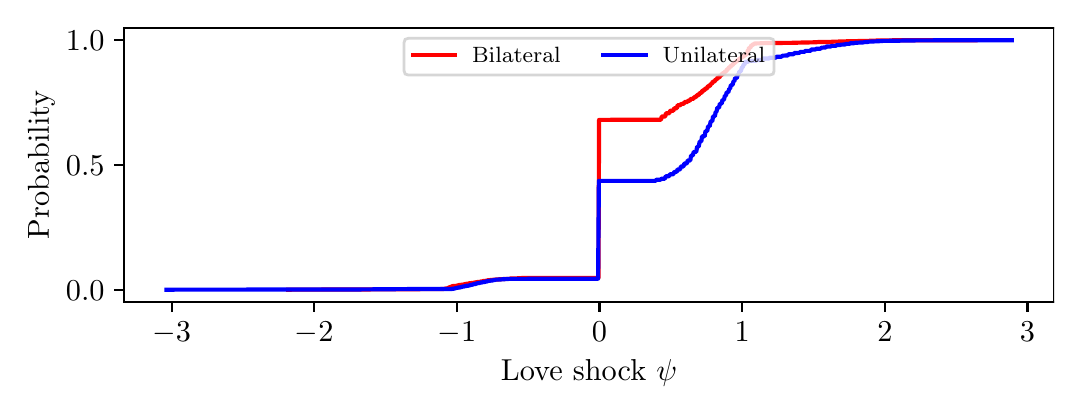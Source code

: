 \begingroup%
\makeatletter%
\begin{pgfpicture}%
\pgfpathrectangle{\pgfpointorigin}{\pgfqpoint{5.132in}{1.796in}}%
\pgfusepath{use as bounding box, clip}%
\begin{pgfscope}%
\pgfsetbuttcap%
\pgfsetmiterjoin%
\definecolor{currentfill}{rgb}{1.0,1.0,1.0}%
\pgfsetfillcolor{currentfill}%
\pgfsetlinewidth{0.0pt}%
\definecolor{currentstroke}{rgb}{1.0,1.0,1.0}%
\pgfsetstrokecolor{currentstroke}%
\pgfsetdash{}{0pt}%
\pgfpathmoveto{\pgfqpoint{0.0in}{0.0in}}%
\pgfpathlineto{\pgfqpoint{5.132in}{0.0in}}%
\pgfpathlineto{\pgfqpoint{5.132in}{1.796in}}%
\pgfpathlineto{\pgfqpoint{0.0in}{1.796in}}%
\pgfpathclose%
\pgfusepath{fill}%
\end{pgfscope}%
\begin{pgfscope}%
\pgfsetbuttcap%
\pgfsetmiterjoin%
\definecolor{currentfill}{rgb}{1.0,1.0,1.0}%
\pgfsetfillcolor{currentfill}%
\pgfsetlinewidth{0.0pt}%
\definecolor{currentstroke}{rgb}{0.0,0.0,0.0}%
\pgfsetstrokecolor{currentstroke}%
\pgfsetstrokeopacity{0.0}%
\pgfsetdash{}{0pt}%
\pgfpathmoveto{\pgfqpoint{0.482in}{0.423in}}%
\pgfpathlineto{\pgfqpoint{5.132in}{0.423in}}%
\pgfpathlineto{\pgfqpoint{5.132in}{1.796in}}%
\pgfpathlineto{\pgfqpoint{0.482in}{1.796in}}%
\pgfpathclose%
\pgfusepath{fill}%
\end{pgfscope}%
\begin{pgfscope}%
\pgfsetbuttcap%
\pgfsetroundjoin%
\definecolor{currentfill}{rgb}{0.0,0.0,0.0}%
\pgfsetfillcolor{currentfill}%
\pgfsetlinewidth{0.803pt}%
\definecolor{currentstroke}{rgb}{0.0,0.0,0.0}%
\pgfsetstrokecolor{currentstroke}%
\pgfsetdash{}{0pt}%
\pgfsys@defobject{currentmarker}{\pgfqpoint{0.0in}{-0.049in}}{\pgfqpoint{0.0in}{0.0in}}{%
\pgfpathmoveto{\pgfqpoint{0.0in}{0.0in}}%
\pgfpathlineto{\pgfqpoint{0.0in}{-0.049in}}%
\pgfusepath{stroke,fill}%
}%
\begin{pgfscope}%
\pgfsys@transformshift{0.72in}{0.423in}%
\pgfsys@useobject{currentmarker}{}%
\end{pgfscope}%
\end{pgfscope}%
\begin{pgfscope}%
\definecolor{textcolor}{rgb}{0.0,0.0,0.0}%
\pgfsetstrokecolor{textcolor}%
\pgfsetfillcolor{textcolor}%
\pgftext[x=0.72in,y=0.326in,,top]{\color{textcolor}\rmfamily\fontsize{11.0}{13.2}\selectfont \(\displaystyle -3\)}%
\end{pgfscope}%
\begin{pgfscope}%
\pgfsetbuttcap%
\pgfsetroundjoin%
\definecolor{currentfill}{rgb}{0.0,0.0,0.0}%
\pgfsetfillcolor{currentfill}%
\pgfsetlinewidth{0.803pt}%
\definecolor{currentstroke}{rgb}{0.0,0.0,0.0}%
\pgfsetstrokecolor{currentstroke}%
\pgfsetdash{}{0pt}%
\pgfsys@defobject{currentmarker}{\pgfqpoint{0.0in}{-0.049in}}{\pgfqpoint{0.0in}{0.0in}}{%
\pgfpathmoveto{\pgfqpoint{0.0in}{0.0in}}%
\pgfpathlineto{\pgfqpoint{0.0in}{-0.049in}}%
\pgfusepath{stroke,fill}%
}%
\begin{pgfscope}%
\pgfsys@transformshift{1.433in}{0.423in}%
\pgfsys@useobject{currentmarker}{}%
\end{pgfscope}%
\end{pgfscope}%
\begin{pgfscope}%
\definecolor{textcolor}{rgb}{0.0,0.0,0.0}%
\pgfsetstrokecolor{textcolor}%
\pgfsetfillcolor{textcolor}%
\pgftext[x=1.433in,y=0.326in,,top]{\color{textcolor}\rmfamily\fontsize{11.0}{13.2}\selectfont \(\displaystyle -2\)}%
\end{pgfscope}%
\begin{pgfscope}%
\pgfsetbuttcap%
\pgfsetroundjoin%
\definecolor{currentfill}{rgb}{0.0,0.0,0.0}%
\pgfsetfillcolor{currentfill}%
\pgfsetlinewidth{0.803pt}%
\definecolor{currentstroke}{rgb}{0.0,0.0,0.0}%
\pgfsetstrokecolor{currentstroke}%
\pgfsetdash{}{0pt}%
\pgfsys@defobject{currentmarker}{\pgfqpoint{0.0in}{-0.049in}}{\pgfqpoint{0.0in}{0.0in}}{%
\pgfpathmoveto{\pgfqpoint{0.0in}{0.0in}}%
\pgfpathlineto{\pgfqpoint{0.0in}{-0.049in}}%
\pgfusepath{stroke,fill}%
}%
\begin{pgfscope}%
\pgfsys@transformshift{2.146in}{0.423in}%
\pgfsys@useobject{currentmarker}{}%
\end{pgfscope}%
\end{pgfscope}%
\begin{pgfscope}%
\definecolor{textcolor}{rgb}{0.0,0.0,0.0}%
\pgfsetstrokecolor{textcolor}%
\pgfsetfillcolor{textcolor}%
\pgftext[x=2.146in,y=0.326in,,top]{\color{textcolor}\rmfamily\fontsize{11.0}{13.2}\selectfont \(\displaystyle -1\)}%
\end{pgfscope}%
\begin{pgfscope}%
\pgfsetbuttcap%
\pgfsetroundjoin%
\definecolor{currentfill}{rgb}{0.0,0.0,0.0}%
\pgfsetfillcolor{currentfill}%
\pgfsetlinewidth{0.803pt}%
\definecolor{currentstroke}{rgb}{0.0,0.0,0.0}%
\pgfsetstrokecolor{currentstroke}%
\pgfsetdash{}{0pt}%
\pgfsys@defobject{currentmarker}{\pgfqpoint{0.0in}{-0.049in}}{\pgfqpoint{0.0in}{0.0in}}{%
\pgfpathmoveto{\pgfqpoint{0.0in}{0.0in}}%
\pgfpathlineto{\pgfqpoint{0.0in}{-0.049in}}%
\pgfusepath{stroke,fill}%
}%
\begin{pgfscope}%
\pgfsys@transformshift{2.859in}{0.423in}%
\pgfsys@useobject{currentmarker}{}%
\end{pgfscope}%
\end{pgfscope}%
\begin{pgfscope}%
\definecolor{textcolor}{rgb}{0.0,0.0,0.0}%
\pgfsetstrokecolor{textcolor}%
\pgfsetfillcolor{textcolor}%
\pgftext[x=2.859in,y=0.326in,,top]{\color{textcolor}\rmfamily\fontsize{11.0}{13.2}\selectfont \(\displaystyle 0\)}%
\end{pgfscope}%
\begin{pgfscope}%
\pgfsetbuttcap%
\pgfsetroundjoin%
\definecolor{currentfill}{rgb}{0.0,0.0,0.0}%
\pgfsetfillcolor{currentfill}%
\pgfsetlinewidth{0.803pt}%
\definecolor{currentstroke}{rgb}{0.0,0.0,0.0}%
\pgfsetstrokecolor{currentstroke}%
\pgfsetdash{}{0pt}%
\pgfsys@defobject{currentmarker}{\pgfqpoint{0.0in}{-0.049in}}{\pgfqpoint{0.0in}{0.0in}}{%
\pgfpathmoveto{\pgfqpoint{0.0in}{0.0in}}%
\pgfpathlineto{\pgfqpoint{0.0in}{-0.049in}}%
\pgfusepath{stroke,fill}%
}%
\begin{pgfscope}%
\pgfsys@transformshift{3.573in}{0.423in}%
\pgfsys@useobject{currentmarker}{}%
\end{pgfscope}%
\end{pgfscope}%
\begin{pgfscope}%
\definecolor{textcolor}{rgb}{0.0,0.0,0.0}%
\pgfsetstrokecolor{textcolor}%
\pgfsetfillcolor{textcolor}%
\pgftext[x=3.573in,y=0.326in,,top]{\color{textcolor}\rmfamily\fontsize{11.0}{13.2}\selectfont \(\displaystyle 1\)}%
\end{pgfscope}%
\begin{pgfscope}%
\pgfsetbuttcap%
\pgfsetroundjoin%
\definecolor{currentfill}{rgb}{0.0,0.0,0.0}%
\pgfsetfillcolor{currentfill}%
\pgfsetlinewidth{0.803pt}%
\definecolor{currentstroke}{rgb}{0.0,0.0,0.0}%
\pgfsetstrokecolor{currentstroke}%
\pgfsetdash{}{0pt}%
\pgfsys@defobject{currentmarker}{\pgfqpoint{0.0in}{-0.049in}}{\pgfqpoint{0.0in}{0.0in}}{%
\pgfpathmoveto{\pgfqpoint{0.0in}{0.0in}}%
\pgfpathlineto{\pgfqpoint{0.0in}{-0.049in}}%
\pgfusepath{stroke,fill}%
}%
\begin{pgfscope}%
\pgfsys@transformshift{4.286in}{0.423in}%
\pgfsys@useobject{currentmarker}{}%
\end{pgfscope}%
\end{pgfscope}%
\begin{pgfscope}%
\definecolor{textcolor}{rgb}{0.0,0.0,0.0}%
\pgfsetstrokecolor{textcolor}%
\pgfsetfillcolor{textcolor}%
\pgftext[x=4.286in,y=0.326in,,top]{\color{textcolor}\rmfamily\fontsize{11.0}{13.2}\selectfont \(\displaystyle 2\)}%
\end{pgfscope}%
\begin{pgfscope}%
\pgfsetbuttcap%
\pgfsetroundjoin%
\definecolor{currentfill}{rgb}{0.0,0.0,0.0}%
\pgfsetfillcolor{currentfill}%
\pgfsetlinewidth{0.803pt}%
\definecolor{currentstroke}{rgb}{0.0,0.0,0.0}%
\pgfsetstrokecolor{currentstroke}%
\pgfsetdash{}{0pt}%
\pgfsys@defobject{currentmarker}{\pgfqpoint{0.0in}{-0.049in}}{\pgfqpoint{0.0in}{0.0in}}{%
\pgfpathmoveto{\pgfqpoint{0.0in}{0.0in}}%
\pgfpathlineto{\pgfqpoint{0.0in}{-0.049in}}%
\pgfusepath{stroke,fill}%
}%
\begin{pgfscope}%
\pgfsys@transformshift{4.999in}{0.423in}%
\pgfsys@useobject{currentmarker}{}%
\end{pgfscope}%
\end{pgfscope}%
\begin{pgfscope}%
\definecolor{textcolor}{rgb}{0.0,0.0,0.0}%
\pgfsetstrokecolor{textcolor}%
\pgfsetfillcolor{textcolor}%
\pgftext[x=4.999in,y=0.326in,,top]{\color{textcolor}\rmfamily\fontsize{11.0}{13.2}\selectfont \(\displaystyle 3\)}%
\end{pgfscope}%
\begin{pgfscope}%
\definecolor{textcolor}{rgb}{0.0,0.0,0.0}%
\pgfsetstrokecolor{textcolor}%
\pgfsetfillcolor{textcolor}%
\pgftext[x=2.807in,y=0.135in,,top]{\color{textcolor}\rmfamily\fontsize{11.0}{13.2}\selectfont Love shock \(\displaystyle \psi\)}%
\end{pgfscope}%
\begin{pgfscope}%
\pgfsetbuttcap%
\pgfsetroundjoin%
\definecolor{currentfill}{rgb}{0.0,0.0,0.0}%
\pgfsetfillcolor{currentfill}%
\pgfsetlinewidth{0.803pt}%
\definecolor{currentstroke}{rgb}{0.0,0.0,0.0}%
\pgfsetstrokecolor{currentstroke}%
\pgfsetdash{}{0pt}%
\pgfsys@defobject{currentmarker}{\pgfqpoint{-0.049in}{0.0in}}{\pgfqpoint{0.0in}{0.0in}}{%
\pgfpathmoveto{\pgfqpoint{0.0in}{0.0in}}%
\pgfpathlineto{\pgfqpoint{-0.049in}{0.0in}}%
\pgfusepath{stroke,fill}%
}%
\begin{pgfscope}%
\pgfsys@transformshift{0.482in}{0.486in}%
\pgfsys@useobject{currentmarker}{}%
\end{pgfscope}%
\end{pgfscope}%
\begin{pgfscope}%
\definecolor{textcolor}{rgb}{0.0,0.0,0.0}%
\pgfsetstrokecolor{textcolor}%
\pgfsetfillcolor{textcolor}%
\pgftext[x=0.191in,y=0.433in,left,base]{\color{textcolor}\rmfamily\fontsize{11.0}{13.2}\selectfont \(\displaystyle 0.0\)}%
\end{pgfscope}%
\begin{pgfscope}%
\pgfsetbuttcap%
\pgfsetroundjoin%
\definecolor{currentfill}{rgb}{0.0,0.0,0.0}%
\pgfsetfillcolor{currentfill}%
\pgfsetlinewidth{0.803pt}%
\definecolor{currentstroke}{rgb}{0.0,0.0,0.0}%
\pgfsetstrokecolor{currentstroke}%
\pgfsetdash{}{0pt}%
\pgfsys@defobject{currentmarker}{\pgfqpoint{-0.049in}{0.0in}}{\pgfqpoint{0.0in}{0.0in}}{%
\pgfpathmoveto{\pgfqpoint{0.0in}{0.0in}}%
\pgfpathlineto{\pgfqpoint{-0.049in}{0.0in}}%
\pgfusepath{stroke,fill}%
}%
\begin{pgfscope}%
\pgfsys@transformshift{0.482in}{1.11in}%
\pgfsys@useobject{currentmarker}{}%
\end{pgfscope}%
\end{pgfscope}%
\begin{pgfscope}%
\definecolor{textcolor}{rgb}{0.0,0.0,0.0}%
\pgfsetstrokecolor{textcolor}%
\pgfsetfillcolor{textcolor}%
\pgftext[x=0.191in,y=1.057in,left,base]{\color{textcolor}\rmfamily\fontsize{11.0}{13.2}\selectfont \(\displaystyle 0.5\)}%
\end{pgfscope}%
\begin{pgfscope}%
\pgfsetbuttcap%
\pgfsetroundjoin%
\definecolor{currentfill}{rgb}{0.0,0.0,0.0}%
\pgfsetfillcolor{currentfill}%
\pgfsetlinewidth{0.803pt}%
\definecolor{currentstroke}{rgb}{0.0,0.0,0.0}%
\pgfsetstrokecolor{currentstroke}%
\pgfsetdash{}{0pt}%
\pgfsys@defobject{currentmarker}{\pgfqpoint{-0.049in}{0.0in}}{\pgfqpoint{0.0in}{0.0in}}{%
\pgfpathmoveto{\pgfqpoint{0.0in}{0.0in}}%
\pgfpathlineto{\pgfqpoint{-0.049in}{0.0in}}%
\pgfusepath{stroke,fill}%
}%
\begin{pgfscope}%
\pgfsys@transformshift{0.482in}{1.733in}%
\pgfsys@useobject{currentmarker}{}%
\end{pgfscope}%
\end{pgfscope}%
\begin{pgfscope}%
\definecolor{textcolor}{rgb}{0.0,0.0,0.0}%
\pgfsetstrokecolor{textcolor}%
\pgfsetfillcolor{textcolor}%
\pgftext[x=0.191in,y=1.681in,left,base]{\color{textcolor}\rmfamily\fontsize{11.0}{13.2}\selectfont \(\displaystyle 1.0\)}%
\end{pgfscope}%
\begin{pgfscope}%
\definecolor{textcolor}{rgb}{0.0,0.0,0.0}%
\pgfsetstrokecolor{textcolor}%
\pgfsetfillcolor{textcolor}%
\pgftext[x=0.135in,y=1.11in,,bottom,rotate=90.0]{\color{textcolor}\rmfamily\fontsize{11.0}{13.2}\selectfont Probability}%
\end{pgfscope}%
\begin{pgfscope}%
\pgfpathrectangle{\pgfqpoint{0.482in}{0.423in}}{\pgfqpoint{4.65in}{1.373in}}%
\pgfusepath{clip}%
\pgfsetrectcap%
\pgfsetroundjoin%
\pgfsetlinewidth{1.506pt}%
\definecolor{currentstroke}{rgb}{1.0,0.0,0.0}%
\pgfsetstrokecolor{currentstroke}%
\pgfsetdash{}{0pt}%
\pgfpathmoveto{\pgfqpoint{1.303in}{0.486in}}%
\pgfpathlineto{\pgfqpoint{1.667in}{0.487in}}%
\pgfpathlineto{\pgfqpoint{1.832in}{0.488in}}%
\pgfpathlineto{\pgfqpoint{2.076in}{0.489in}}%
\pgfpathlineto{\pgfqpoint{2.104in}{0.494in}}%
\pgfpathlineto{\pgfqpoint{2.107in}{0.498in}}%
\pgfpathlineto{\pgfqpoint{2.114in}{0.498in}}%
\pgfpathlineto{\pgfqpoint{2.118in}{0.502in}}%
\pgfpathlineto{\pgfqpoint{2.121in}{0.502in}}%
\pgfpathlineto{\pgfqpoint{2.125in}{0.504in}}%
\pgfpathlineto{\pgfqpoint{2.132in}{0.504in}}%
\pgfpathlineto{\pgfqpoint{2.138in}{0.505in}}%
\pgfpathlineto{\pgfqpoint{2.142in}{0.505in}}%
\pgfpathlineto{\pgfqpoint{2.149in}{0.507in}}%
\pgfpathlineto{\pgfqpoint{2.152in}{0.507in}}%
\pgfpathlineto{\pgfqpoint{2.156in}{0.509in}}%
\pgfpathlineto{\pgfqpoint{2.173in}{0.511in}}%
\pgfpathlineto{\pgfqpoint{2.18in}{0.512in}}%
\pgfpathlineto{\pgfqpoint{2.187in}{0.514in}}%
\pgfpathlineto{\pgfqpoint{2.193in}{0.514in}}%
\pgfpathlineto{\pgfqpoint{2.197in}{0.516in}}%
\pgfpathlineto{\pgfqpoint{2.204in}{0.516in}}%
\pgfpathlineto{\pgfqpoint{2.207in}{0.518in}}%
\pgfpathlineto{\pgfqpoint{2.214in}{0.518in}}%
\pgfpathlineto{\pgfqpoint{2.218in}{0.519in}}%
\pgfpathlineto{\pgfqpoint{2.228in}{0.519in}}%
\pgfpathlineto{\pgfqpoint{2.231in}{0.521in}}%
\pgfpathlineto{\pgfqpoint{2.238in}{0.522in}}%
\pgfpathlineto{\pgfqpoint{2.242in}{0.523in}}%
\pgfpathlineto{\pgfqpoint{2.248in}{0.523in}}%
\pgfpathlineto{\pgfqpoint{2.252in}{0.525in}}%
\pgfpathlineto{\pgfqpoint{2.262in}{0.525in}}%
\pgfpathlineto{\pgfqpoint{2.266in}{0.527in}}%
\pgfpathlineto{\pgfqpoint{2.273in}{0.527in}}%
\pgfpathlineto{\pgfqpoint{2.276in}{0.529in}}%
\pgfpathlineto{\pgfqpoint{2.286in}{0.529in}}%
\pgfpathlineto{\pgfqpoint{2.293in}{0.531in}}%
\pgfpathlineto{\pgfqpoint{2.297in}{0.531in}}%
\pgfpathlineto{\pgfqpoint{2.3in}{0.533in}}%
\pgfpathlineto{\pgfqpoint{2.324in}{0.535in}}%
\pgfpathlineto{\pgfqpoint{2.331in}{0.536in}}%
\pgfpathlineto{\pgfqpoint{2.352in}{0.537in}}%
\pgfpathlineto{\pgfqpoint{2.359in}{0.538in}}%
\pgfpathlineto{\pgfqpoint{2.379in}{0.539in}}%
\pgfpathlineto{\pgfqpoint{2.393in}{0.54in}}%
\pgfpathlineto{\pgfqpoint{2.41in}{0.54in}}%
\pgfpathlineto{\pgfqpoint{2.414in}{0.542in}}%
\pgfpathlineto{\pgfqpoint{2.462in}{0.543in}}%
\pgfpathlineto{\pgfqpoint{2.469in}{0.544in}}%
\pgfpathlineto{\pgfqpoint{2.854in}{0.545in}}%
\pgfpathlineto{\pgfqpoint{2.857in}{1.335in}}%
\pgfpathlineto{\pgfqpoint{3.167in}{1.336in}}%
\pgfpathlineto{\pgfqpoint{3.17in}{1.352in}}%
\pgfpathlineto{\pgfqpoint{3.188in}{1.352in}}%
\pgfpathlineto{\pgfqpoint{3.191in}{1.368in}}%
\pgfpathlineto{\pgfqpoint{3.208in}{1.368in}}%
\pgfpathlineto{\pgfqpoint{3.212in}{1.381in}}%
\pgfpathlineto{\pgfqpoint{3.229in}{1.381in}}%
\pgfpathlineto{\pgfqpoint{3.232in}{1.393in}}%
\pgfpathlineto{\pgfqpoint{3.246in}{1.393in}}%
\pgfpathlineto{\pgfqpoint{3.249in}{1.408in}}%
\pgfpathlineto{\pgfqpoint{3.263in}{1.408in}}%
\pgfpathlineto{\pgfqpoint{3.267in}{1.415in}}%
\pgfpathlineto{\pgfqpoint{3.28in}{1.415in}}%
\pgfpathlineto{\pgfqpoint{3.284in}{1.424in}}%
\pgfpathlineto{\pgfqpoint{3.298in}{1.424in}}%
\pgfpathlineto{\pgfqpoint{3.301in}{1.431in}}%
\pgfpathlineto{\pgfqpoint{3.311in}{1.431in}}%
\pgfpathlineto{\pgfqpoint{3.315in}{1.44in}}%
\pgfpathlineto{\pgfqpoint{3.329in}{1.44in}}%
\pgfpathlineto{\pgfqpoint{3.332in}{1.449in}}%
\pgfpathlineto{\pgfqpoint{3.342in}{1.449in}}%
\pgfpathlineto{\pgfqpoint{3.346in}{1.459in}}%
\pgfpathlineto{\pgfqpoint{3.356in}{1.459in}}%
\pgfpathlineto{\pgfqpoint{3.36in}{1.47in}}%
\pgfpathlineto{\pgfqpoint{3.37in}{1.47in}}%
\pgfpathlineto{\pgfqpoint{3.373in}{1.482in}}%
\pgfpathlineto{\pgfqpoint{3.384in}{1.482in}}%
\pgfpathlineto{\pgfqpoint{3.387in}{1.492in}}%
\pgfpathlineto{\pgfqpoint{3.397in}{1.492in}}%
\pgfpathlineto{\pgfqpoint{3.401in}{1.504in}}%
\pgfpathlineto{\pgfqpoint{3.411in}{1.504in}}%
\pgfpathlineto{\pgfqpoint{3.415in}{1.515in}}%
\pgfpathlineto{\pgfqpoint{3.421in}{1.515in}}%
\pgfpathlineto{\pgfqpoint{3.425in}{1.526in}}%
\pgfpathlineto{\pgfqpoint{3.435in}{1.527in}}%
\pgfpathlineto{\pgfqpoint{3.439in}{1.537in}}%
\pgfpathlineto{\pgfqpoint{3.446in}{1.537in}}%
\pgfpathlineto{\pgfqpoint{3.449in}{1.547in}}%
\pgfpathlineto{\pgfqpoint{3.459in}{1.547in}}%
\pgfpathlineto{\pgfqpoint{3.463in}{1.558in}}%
\pgfpathlineto{\pgfqpoint{3.47in}{1.558in}}%
\pgfpathlineto{\pgfqpoint{3.473in}{1.568in}}%
\pgfpathlineto{\pgfqpoint{3.483in}{1.568in}}%
\pgfpathlineto{\pgfqpoint{3.487in}{1.578in}}%
\pgfpathlineto{\pgfqpoint{3.494in}{1.578in}}%
\pgfpathlineto{\pgfqpoint{3.497in}{1.589in}}%
\pgfpathlineto{\pgfqpoint{3.504in}{1.589in}}%
\pgfpathlineto{\pgfqpoint{3.507in}{1.599in}}%
\pgfpathlineto{\pgfqpoint{3.514in}{1.599in}}%
\pgfpathlineto{\pgfqpoint{3.518in}{1.608in}}%
\pgfpathlineto{\pgfqpoint{3.525in}{1.608in}}%
\pgfpathlineto{\pgfqpoint{3.528in}{1.618in}}%
\pgfpathlineto{\pgfqpoint{3.535in}{1.618in}}%
\pgfpathlineto{\pgfqpoint{3.538in}{1.626in}}%
\pgfpathlineto{\pgfqpoint{3.545in}{1.626in}}%
\pgfpathlineto{\pgfqpoint{3.549in}{1.634in}}%
\pgfpathlineto{\pgfqpoint{3.556in}{1.634in}}%
\pgfpathlineto{\pgfqpoint{3.559in}{1.642in}}%
\pgfpathlineto{\pgfqpoint{3.566in}{1.642in}}%
\pgfpathlineto{\pgfqpoint{3.569in}{1.649in}}%
\pgfpathlineto{\pgfqpoint{3.576in}{1.649in}}%
\pgfpathlineto{\pgfqpoint{3.58in}{1.656in}}%
\pgfpathlineto{\pgfqpoint{3.587in}{1.656in}}%
\pgfpathlineto{\pgfqpoint{3.59in}{1.663in}}%
\pgfpathlineto{\pgfqpoint{3.597in}{1.663in}}%
\pgfpathlineto{\pgfqpoint{3.6in}{1.682in}}%
\pgfpathlineto{\pgfqpoint{3.604in}{1.683in}}%
\pgfpathlineto{\pgfqpoint{3.607in}{1.696in}}%
\pgfpathlineto{\pgfqpoint{3.614in}{1.696in}}%
\pgfpathlineto{\pgfqpoint{3.618in}{1.708in}}%
\pgfpathlineto{\pgfqpoint{3.624in}{1.708in}}%
\pgfpathlineto{\pgfqpoint{3.628in}{1.714in}}%
\pgfpathlineto{\pgfqpoint{3.631in}{1.714in}}%
\pgfpathlineto{\pgfqpoint{3.635in}{1.717in}}%
\pgfpathlineto{\pgfqpoint{3.673in}{1.718in}}%
\pgfpathlineto{\pgfqpoint{3.686in}{1.719in}}%
\pgfpathlineto{\pgfqpoint{3.8in}{1.72in}}%
\pgfpathlineto{\pgfqpoint{3.814in}{1.72in}}%
\pgfpathlineto{\pgfqpoint{3.886in}{1.722in}}%
\pgfpathlineto{\pgfqpoint{3.896in}{1.722in}}%
\pgfpathlineto{\pgfqpoint{3.941in}{1.723in}}%
\pgfpathlineto{\pgfqpoint{3.951in}{1.724in}}%
\pgfpathlineto{\pgfqpoint{4.017in}{1.725in}}%
\pgfpathlineto{\pgfqpoint{4.027in}{1.726in}}%
\pgfpathlineto{\pgfqpoint{4.085in}{1.727in}}%
\pgfpathlineto{\pgfqpoint{4.096in}{1.728in}}%
\pgfpathlineto{\pgfqpoint{4.154in}{1.729in}}%
\pgfpathlineto{\pgfqpoint{4.164in}{1.729in}}%
\pgfpathlineto{\pgfqpoint{4.237in}{1.731in}}%
\pgfpathlineto{\pgfqpoint{4.247in}{1.732in}}%
\pgfpathlineto{\pgfqpoint{4.357in}{1.733in}}%
\pgfpathlineto{\pgfqpoint{4.385in}{1.733in}}%
\pgfpathlineto{\pgfqpoint{4.739in}{1.733in}}%
\pgfpathlineto{\pgfqpoint{4.739in}{1.733in}}%
\pgfusepath{stroke}%
\end{pgfscope}%
\begin{pgfscope}%
\pgfpathrectangle{\pgfqpoint{0.482in}{0.423in}}{\pgfqpoint{4.65in}{1.373in}}%
\pgfusepath{clip}%
\pgfsetrectcap%
\pgfsetroundjoin%
\pgfsetlinewidth{1.506pt}%
\definecolor{currentstroke}{rgb}{0.0,0.0,1.0}%
\pgfsetstrokecolor{currentstroke}%
\pgfsetdash{}{0pt}%
\pgfpathmoveto{\pgfqpoint{0.694in}{0.486in}}%
\pgfpathlineto{\pgfqpoint{1.574in}{0.487in}}%
\pgfpathlineto{\pgfqpoint{1.629in}{0.487in}}%
\pgfpathlineto{\pgfqpoint{1.904in}{0.489in}}%
\pgfpathlineto{\pgfqpoint{1.955in}{0.489in}}%
\pgfpathlineto{\pgfqpoint{2.12in}{0.489in}}%
\pgfpathlineto{\pgfqpoint{2.124in}{0.491in}}%
\pgfpathlineto{\pgfqpoint{2.132in}{0.491in}}%
\pgfpathlineto{\pgfqpoint{2.137in}{0.493in}}%
\pgfpathlineto{\pgfqpoint{2.145in}{0.495in}}%
\pgfpathlineto{\pgfqpoint{2.149in}{0.495in}}%
\pgfpathlineto{\pgfqpoint{2.154in}{0.497in}}%
\pgfpathlineto{\pgfqpoint{2.162in}{0.497in}}%
\pgfpathlineto{\pgfqpoint{2.166in}{0.499in}}%
\pgfpathlineto{\pgfqpoint{2.17in}{0.499in}}%
\pgfpathlineto{\pgfqpoint{2.175in}{0.502in}}%
\pgfpathlineto{\pgfqpoint{2.183in}{0.502in}}%
\pgfpathlineto{\pgfqpoint{2.187in}{0.504in}}%
\pgfpathlineto{\pgfqpoint{2.192in}{0.504in}}%
\pgfpathlineto{\pgfqpoint{2.196in}{0.506in}}%
\pgfpathlineto{\pgfqpoint{2.204in}{0.506in}}%
\pgfpathlineto{\pgfqpoint{2.209in}{0.508in}}%
\pgfpathlineto{\pgfqpoint{2.213in}{0.508in}}%
\pgfpathlineto{\pgfqpoint{2.217in}{0.511in}}%
\pgfpathlineto{\pgfqpoint{2.225in}{0.511in}}%
\pgfpathlineto{\pgfqpoint{2.23in}{0.514in}}%
\pgfpathlineto{\pgfqpoint{2.238in}{0.514in}}%
\pgfpathlineto{\pgfqpoint{2.242in}{0.517in}}%
\pgfpathlineto{\pgfqpoint{2.247in}{0.517in}}%
\pgfpathlineto{\pgfqpoint{2.251in}{0.519in}}%
\pgfpathlineto{\pgfqpoint{2.259in}{0.519in}}%
\pgfpathlineto{\pgfqpoint{2.264in}{0.522in}}%
\pgfpathlineto{\pgfqpoint{2.272in}{0.522in}}%
\pgfpathlineto{\pgfqpoint{2.276in}{0.524in}}%
\pgfpathlineto{\pgfqpoint{2.285in}{0.524in}}%
\pgfpathlineto{\pgfqpoint{2.289in}{0.527in}}%
\pgfpathlineto{\pgfqpoint{2.297in}{0.527in}}%
\pgfpathlineto{\pgfqpoint{2.302in}{0.53in}}%
\pgfpathlineto{\pgfqpoint{2.31in}{0.53in}}%
\pgfpathlineto{\pgfqpoint{2.314in}{0.532in}}%
\pgfpathlineto{\pgfqpoint{2.323in}{0.532in}}%
\pgfpathlineto{\pgfqpoint{2.331in}{0.534in}}%
\pgfpathlineto{\pgfqpoint{2.335in}{0.534in}}%
\pgfpathlineto{\pgfqpoint{2.34in}{0.536in}}%
\pgfpathlineto{\pgfqpoint{2.365in}{0.537in}}%
\pgfpathlineto{\pgfqpoint{2.374in}{0.538in}}%
\pgfpathlineto{\pgfqpoint{2.395in}{0.539in}}%
\pgfpathlineto{\pgfqpoint{2.407in}{0.54in}}%
\pgfpathlineto{\pgfqpoint{2.852in}{0.541in}}%
\pgfpathlineto{\pgfqpoint{2.856in}{1.03in}}%
\pgfpathlineto{\pgfqpoint{3.139in}{1.03in}}%
\pgfpathlineto{\pgfqpoint{3.144in}{1.036in}}%
\pgfpathlineto{\pgfqpoint{3.165in}{1.036in}}%
\pgfpathlineto{\pgfqpoint{3.169in}{1.041in}}%
\pgfpathlineto{\pgfqpoint{3.186in}{1.041in}}%
\pgfpathlineto{\pgfqpoint{3.19in}{1.053in}}%
\pgfpathlineto{\pgfqpoint{3.207in}{1.053in}}%
\pgfpathlineto{\pgfqpoint{3.211in}{1.063in}}%
\pgfpathlineto{\pgfqpoint{3.228in}{1.063in}}%
\pgfpathlineto{\pgfqpoint{3.233in}{1.075in}}%
\pgfpathlineto{\pgfqpoint{3.245in}{1.075in}}%
\pgfpathlineto{\pgfqpoint{3.249in}{1.087in}}%
\pgfpathlineto{\pgfqpoint{3.262in}{1.087in}}%
\pgfpathlineto{\pgfqpoint{3.266in}{1.102in}}%
\pgfpathlineto{\pgfqpoint{3.279in}{1.102in}}%
\pgfpathlineto{\pgfqpoint{3.283in}{1.117in}}%
\pgfpathlineto{\pgfqpoint{3.296in}{1.117in}}%
\pgfpathlineto{\pgfqpoint{3.3in}{1.132in}}%
\pgfpathlineto{\pgfqpoint{3.313in}{1.132in}}%
\pgfpathlineto{\pgfqpoint{3.317in}{1.157in}}%
\pgfpathlineto{\pgfqpoint{3.326in}{1.157in}}%
\pgfpathlineto{\pgfqpoint{3.33in}{1.175in}}%
\pgfpathlineto{\pgfqpoint{3.343in}{1.175in}}%
\pgfpathlineto{\pgfqpoint{3.347in}{1.201in}}%
\pgfpathlineto{\pgfqpoint{3.355in}{1.201in}}%
\pgfpathlineto{\pgfqpoint{3.36in}{1.227in}}%
\pgfpathlineto{\pgfqpoint{3.368in}{1.227in}}%
\pgfpathlineto{\pgfqpoint{3.372in}{1.253in}}%
\pgfpathlineto{\pgfqpoint{3.385in}{1.253in}}%
\pgfpathlineto{\pgfqpoint{3.389in}{1.279in}}%
\pgfpathlineto{\pgfqpoint{3.398in}{1.279in}}%
\pgfpathlineto{\pgfqpoint{3.402in}{1.303in}}%
\pgfpathlineto{\pgfqpoint{3.41in}{1.303in}}%
\pgfpathlineto{\pgfqpoint{3.415in}{1.328in}}%
\pgfpathlineto{\pgfqpoint{3.423in}{1.328in}}%
\pgfpathlineto{\pgfqpoint{3.427in}{1.353in}}%
\pgfpathlineto{\pgfqpoint{3.436in}{1.353in}}%
\pgfpathlineto{\pgfqpoint{3.44in}{1.375in}}%
\pgfpathlineto{\pgfqpoint{3.444in}{1.375in}}%
\pgfpathlineto{\pgfqpoint{3.448in}{1.396in}}%
\pgfpathlineto{\pgfqpoint{3.457in}{1.396in}}%
\pgfpathlineto{\pgfqpoint{3.461in}{1.416in}}%
\pgfpathlineto{\pgfqpoint{3.47in}{1.416in}}%
\pgfpathlineto{\pgfqpoint{3.474in}{1.435in}}%
\pgfpathlineto{\pgfqpoint{3.478in}{1.435in}}%
\pgfpathlineto{\pgfqpoint{3.482in}{1.438in}}%
\pgfpathlineto{\pgfqpoint{3.486in}{1.456in}}%
\pgfpathlineto{\pgfqpoint{3.491in}{1.456in}}%
\pgfpathlineto{\pgfqpoint{3.495in}{1.473in}}%
\pgfpathlineto{\pgfqpoint{3.503in}{1.473in}}%
\pgfpathlineto{\pgfqpoint{3.508in}{1.491in}}%
\pgfpathlineto{\pgfqpoint{3.512in}{1.491in}}%
\pgfpathlineto{\pgfqpoint{3.516in}{1.509in}}%
\pgfpathlineto{\pgfqpoint{3.52in}{1.509in}}%
\pgfpathlineto{\pgfqpoint{3.525in}{1.512in}}%
\pgfpathlineto{\pgfqpoint{3.529in}{1.528in}}%
\pgfpathlineto{\pgfqpoint{3.533in}{1.528in}}%
\pgfpathlineto{\pgfqpoint{3.537in}{1.544in}}%
\pgfpathlineto{\pgfqpoint{3.546in}{1.544in}}%
\pgfpathlineto{\pgfqpoint{3.55in}{1.561in}}%
\pgfpathlineto{\pgfqpoint{3.554in}{1.561in}}%
\pgfpathlineto{\pgfqpoint{3.558in}{1.577in}}%
\pgfpathlineto{\pgfqpoint{3.563in}{1.577in}}%
\pgfpathlineto{\pgfqpoint{3.567in}{1.583in}}%
\pgfpathlineto{\pgfqpoint{3.571in}{1.598in}}%
\pgfpathlineto{\pgfqpoint{3.575in}{1.598in}}%
\pgfpathlineto{\pgfqpoint{3.58in}{1.612in}}%
\pgfpathlineto{\pgfqpoint{3.584in}{1.612in}}%
\pgfpathlineto{\pgfqpoint{3.588in}{1.625in}}%
\pgfpathlineto{\pgfqpoint{3.601in}{1.625in}}%
\pgfpathlineto{\pgfqpoint{3.605in}{1.63in}}%
\pgfpathlineto{\pgfqpoint{3.639in}{1.63in}}%
\pgfpathlineto{\pgfqpoint{3.643in}{1.634in}}%
\pgfpathlineto{\pgfqpoint{3.673in}{1.634in}}%
\pgfpathlineto{\pgfqpoint{3.677in}{1.642in}}%
\pgfpathlineto{\pgfqpoint{3.706in}{1.642in}}%
\pgfpathlineto{\pgfqpoint{3.711in}{1.646in}}%
\pgfpathlineto{\pgfqpoint{3.74in}{1.646in}}%
\pgfpathlineto{\pgfqpoint{3.745in}{1.651in}}%
\pgfpathlineto{\pgfqpoint{3.77in}{1.651in}}%
\pgfpathlineto{\pgfqpoint{3.774in}{1.656in}}%
\pgfpathlineto{\pgfqpoint{3.8in}{1.657in}}%
\pgfpathlineto{\pgfqpoint{3.804in}{1.663in}}%
\pgfpathlineto{\pgfqpoint{3.829in}{1.663in}}%
\pgfpathlineto{\pgfqpoint{3.833in}{1.669in}}%
\pgfpathlineto{\pgfqpoint{3.859in}{1.67in}}%
\pgfpathlineto{\pgfqpoint{3.863in}{1.675in}}%
\pgfpathlineto{\pgfqpoint{3.884in}{1.675in}}%
\pgfpathlineto{\pgfqpoint{3.888in}{1.68in}}%
\pgfpathlineto{\pgfqpoint{3.914in}{1.68in}}%
\pgfpathlineto{\pgfqpoint{3.918in}{1.687in}}%
\pgfpathlineto{\pgfqpoint{3.939in}{1.687in}}%
\pgfpathlineto{\pgfqpoint{3.943in}{1.691in}}%
\pgfpathlineto{\pgfqpoint{3.965in}{1.691in}}%
\pgfpathlineto{\pgfqpoint{3.969in}{1.696in}}%
\pgfpathlineto{\pgfqpoint{3.99in}{1.697in}}%
\pgfpathlineto{\pgfqpoint{3.994in}{1.702in}}%
\pgfpathlineto{\pgfqpoint{4.015in}{1.702in}}%
\pgfpathlineto{\pgfqpoint{4.02in}{1.705in}}%
\pgfpathlineto{\pgfqpoint{4.041in}{1.705in}}%
\pgfpathlineto{\pgfqpoint{4.045in}{1.709in}}%
\pgfpathlineto{\pgfqpoint{4.062in}{1.709in}}%
\pgfpathlineto{\pgfqpoint{4.066in}{1.711in}}%
\pgfpathlineto{\pgfqpoint{4.087in}{1.712in}}%
\pgfpathlineto{\pgfqpoint{4.092in}{1.715in}}%
\pgfpathlineto{\pgfqpoint{4.108in}{1.715in}}%
\pgfpathlineto{\pgfqpoint{4.113in}{1.718in}}%
\pgfpathlineto{\pgfqpoint{4.13in}{1.718in}}%
\pgfpathlineto{\pgfqpoint{4.134in}{1.72in}}%
\pgfpathlineto{\pgfqpoint{4.168in}{1.722in}}%
\pgfpathlineto{\pgfqpoint{4.176in}{1.722in}}%
\pgfpathlineto{\pgfqpoint{4.185in}{1.724in}}%
\pgfpathlineto{\pgfqpoint{4.197in}{1.724in}}%
\pgfpathlineto{\pgfqpoint{4.206in}{1.726in}}%
\pgfpathlineto{\pgfqpoint{4.227in}{1.727in}}%
\pgfpathlineto{\pgfqpoint{4.252in}{1.728in}}%
\pgfpathlineto{\pgfqpoint{4.278in}{1.73in}}%
\pgfpathlineto{\pgfqpoint{4.295in}{1.73in}}%
\pgfpathlineto{\pgfqpoint{4.362in}{1.731in}}%
\pgfpathlineto{\pgfqpoint{4.379in}{1.732in}}%
\pgfpathlineto{\pgfqpoint{4.595in}{1.733in}}%
\pgfpathlineto{\pgfqpoint{4.65in}{1.733in}}%
\pgfpathlineto{\pgfqpoint{4.921in}{1.733in}}%
\pgfpathlineto{\pgfqpoint{4.921in}{1.733in}}%
\pgfusepath{stroke}%
\end{pgfscope}%
\begin{pgfscope}%
\pgfsetrectcap%
\pgfsetmiterjoin%
\pgfsetlinewidth{0.803pt}%
\definecolor{currentstroke}{rgb}{0.0,0.0,0.0}%
\pgfsetstrokecolor{currentstroke}%
\pgfsetdash{}{0pt}%
\pgfpathmoveto{\pgfqpoint{0.482in}{0.423in}}%
\pgfpathlineto{\pgfqpoint{0.482in}{1.796in}}%
\pgfusepath{stroke}%
\end{pgfscope}%
\begin{pgfscope}%
\pgfsetrectcap%
\pgfsetmiterjoin%
\pgfsetlinewidth{0.803pt}%
\definecolor{currentstroke}{rgb}{0.0,0.0,0.0}%
\pgfsetstrokecolor{currentstroke}%
\pgfsetdash{}{0pt}%
\pgfpathmoveto{\pgfqpoint{5.132in}{0.423in}}%
\pgfpathlineto{\pgfqpoint{5.132in}{1.796in}}%
\pgfusepath{stroke}%
\end{pgfscope}%
\begin{pgfscope}%
\pgfsetrectcap%
\pgfsetmiterjoin%
\pgfsetlinewidth{0.803pt}%
\definecolor{currentstroke}{rgb}{0.0,0.0,0.0}%
\pgfsetstrokecolor{currentstroke}%
\pgfsetdash{}{0pt}%
\pgfpathmoveto{\pgfqpoint{0.482in}{0.423in}}%
\pgfpathlineto{\pgfqpoint{5.132in}{0.423in}}%
\pgfusepath{stroke}%
\end{pgfscope}%
\begin{pgfscope}%
\pgfsetrectcap%
\pgfsetmiterjoin%
\pgfsetlinewidth{0.803pt}%
\definecolor{currentstroke}{rgb}{0.0,0.0,0.0}%
\pgfsetstrokecolor{currentstroke}%
\pgfsetdash{}{0pt}%
\pgfpathmoveto{\pgfqpoint{0.482in}{1.796in}}%
\pgfpathlineto{\pgfqpoint{5.132in}{1.796in}}%
\pgfusepath{stroke}%
\end{pgfscope}%
\begin{pgfscope}%
\pgfsetbuttcap%
\pgfsetmiterjoin%
\definecolor{currentfill}{rgb}{1.0,1.0,1.0}%
\pgfsetfillcolor{currentfill}%
\pgfsetfillopacity{0.8}%
\pgfsetlinewidth{1.004pt}%
\definecolor{currentstroke}{rgb}{0.8,0.8,0.8}%
\pgfsetstrokecolor{currentstroke}%
\pgfsetstrokeopacity{0.8}%
\pgfsetdash{}{0pt}%
\pgfpathmoveto{\pgfqpoint{1.904in}{1.559in}}%
\pgfpathlineto{\pgfqpoint{3.711in}{1.559in}}%
\pgfpathquadraticcurveto{\pgfqpoint{3.732in}{1.559in}}{\pgfqpoint{3.732in}{1.58in}}%
\pgfpathlineto{\pgfqpoint{3.732in}{1.722in}}%
\pgfpathquadraticcurveto{\pgfqpoint{3.732in}{1.743in}}{\pgfqpoint{3.711in}{1.743in}}%
\pgfpathlineto{\pgfqpoint{1.904in}{1.743in}}%
\pgfpathquadraticcurveto{\pgfqpoint{1.882in}{1.743in}}{\pgfqpoint{1.882in}{1.722in}}%
\pgfpathlineto{\pgfqpoint{1.882in}{1.58in}}%
\pgfpathquadraticcurveto{\pgfqpoint{1.882in}{1.559in}}{\pgfqpoint{1.904in}{1.559in}}%
\pgfpathclose%
\pgfusepath{stroke,fill}%
\end{pgfscope}%
\begin{pgfscope}%
\pgfsetrectcap%
\pgfsetroundjoin%
\pgfsetlinewidth{1.506pt}%
\definecolor{currentstroke}{rgb}{1.0,0.0,0.0}%
\pgfsetstrokecolor{currentstroke}%
\pgfsetdash{}{0pt}%
\pgfpathmoveto{\pgfqpoint{1.925in}{1.66in}}%
\pgfpathlineto{\pgfqpoint{2.137in}{1.66in}}%
\pgfusepath{stroke}%
\end{pgfscope}%
\begin{pgfscope}%
\definecolor{textcolor}{rgb}{0.0,0.0,0.0}%
\pgfsetstrokecolor{textcolor}%
\pgfsetfillcolor{textcolor}%
\pgftext[x=2.222in,y=1.623in,left,base]{\color{textcolor}\rmfamily\fontsize{7.634}{9.161}\selectfont Bilateral}%
\end{pgfscope}%
\begin{pgfscope}%
\pgfsetrectcap%
\pgfsetroundjoin%
\pgfsetlinewidth{1.506pt}%
\definecolor{currentstroke}{rgb}{0.0,0.0,1.0}%
\pgfsetstrokecolor{currentstroke}%
\pgfsetdash{}{0pt}%
\pgfpathmoveto{\pgfqpoint{2.878in}{1.66in}}%
\pgfpathlineto{\pgfqpoint{3.09in}{1.66in}}%
\pgfusepath{stroke}%
\end{pgfscope}%
\begin{pgfscope}%
\definecolor{textcolor}{rgb}{0.0,0.0,0.0}%
\pgfsetstrokecolor{textcolor}%
\pgfsetfillcolor{textcolor}%
\pgftext[x=3.175in,y=1.623in,left,base]{\color{textcolor}\rmfamily\fontsize{7.634}{9.161}\selectfont Unilateral}%
\end{pgfscope}%
\end{pgfpicture}%
\makeatother%
\endgroup%
